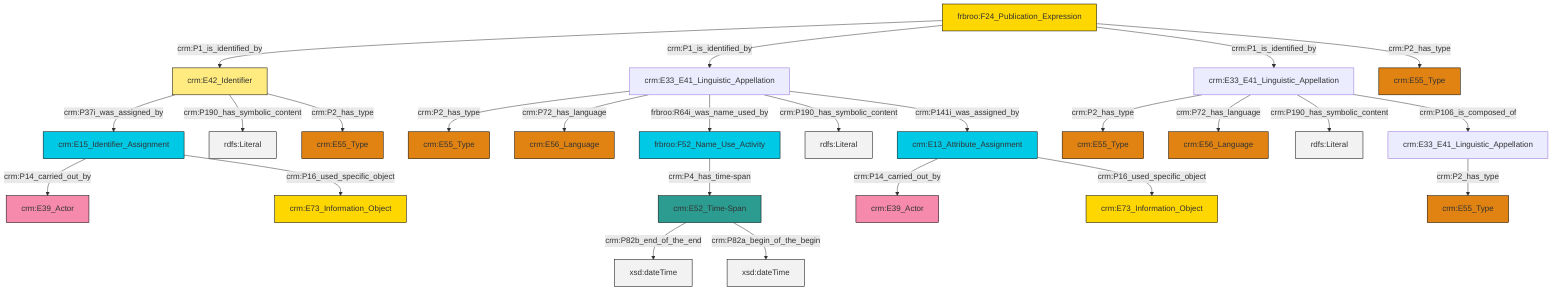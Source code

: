 graph TD
classDef Literal fill:#f2f2f2,stroke:#000000;
classDef CRM_Entity fill:#FFFFFF,stroke:#000000;
classDef Temporal_Entity fill:#00C9E6, stroke:#000000;
classDef Type fill:#E18312, stroke:#000000;
classDef Time-Span fill:#2C9C91, stroke:#000000;
classDef Appellation fill:#FFEB7F, stroke:#000000;
classDef Place fill:#008836, stroke:#000000;
classDef Persistent_Item fill:#B266B2, stroke:#000000;
classDef Conceptual_Object fill:#FFD700, stroke:#000000;
classDef Physical_Thing fill:#D2B48C, stroke:#000000;
classDef Actor fill:#f58aad, stroke:#000000;
classDef PC_Classes fill:#4ce600, stroke:#000000;
classDef Multi fill:#cccccc,stroke:#000000;

0["frbroo:F24_Publication_Expression"]:::Conceptual_Object -->|crm:P1_is_identified_by| 1["crm:E42_Identifier"]:::Appellation
2["frbroo:F52_Name_Use_Activity"]:::Temporal_Entity -->|crm:P4_has_time-span| 3["crm:E52_Time-Span"]:::Time-Span
3["crm:E52_Time-Span"]:::Time-Span -->|crm:P82b_end_of_the_end| 6[xsd:dateTime]:::Literal
9["crm:E15_Identifier_Assignment"]:::Temporal_Entity -->|crm:P14_carried_out_by| 10["crm:E39_Actor"]:::Actor
11["crm:E33_E41_Linguistic_Appellation"]:::Default -->|crm:P2_has_type| 12["crm:E55_Type"]:::Type
15["crm:E33_E41_Linguistic_Appellation"]:::Default -->|crm:P2_has_type| 16["crm:E55_Type"]:::Type
0["frbroo:F24_Publication_Expression"]:::Conceptual_Object -->|crm:P1_is_identified_by| 11["crm:E33_E41_Linguistic_Appellation"]:::Default
11["crm:E33_E41_Linguistic_Appellation"]:::Default -->|crm:P72_has_language| 7["crm:E56_Language"]:::Type
15["crm:E33_E41_Linguistic_Appellation"]:::Default -->|crm:P72_has_language| 21["crm:E56_Language"]:::Type
15["crm:E33_E41_Linguistic_Appellation"]:::Default -->|crm:P190_has_symbolic_content| 24[rdfs:Literal]:::Literal
1["crm:E42_Identifier"]:::Appellation -->|crm:P37i_was_assigned_by| 9["crm:E15_Identifier_Assignment"]:::Temporal_Entity
11["crm:E33_E41_Linguistic_Appellation"]:::Default -->|frbroo:R64i_was_name_used_by| 2["frbroo:F52_Name_Use_Activity"]:::Temporal_Entity
1["crm:E42_Identifier"]:::Appellation -->|crm:P190_has_symbolic_content| 33[rdfs:Literal]:::Literal
11["crm:E33_E41_Linguistic_Appellation"]:::Default -->|crm:P190_has_symbolic_content| 34[rdfs:Literal]:::Literal
4["crm:E13_Attribute_Assignment"]:::Temporal_Entity -->|crm:P14_carried_out_by| 31["crm:E39_Actor"]:::Actor
0["frbroo:F24_Publication_Expression"]:::Conceptual_Object -->|crm:P1_is_identified_by| 15["crm:E33_E41_Linguistic_Appellation"]:::Default
4["crm:E13_Attribute_Assignment"]:::Temporal_Entity -->|crm:P16_used_specific_object| 13["crm:E73_Information_Object"]:::Conceptual_Object
9["crm:E15_Identifier_Assignment"]:::Temporal_Entity -->|crm:P16_used_specific_object| 40["crm:E73_Information_Object"]:::Conceptual_Object
1["crm:E42_Identifier"]:::Appellation -->|crm:P2_has_type| 28["crm:E55_Type"]:::Type
0["frbroo:F24_Publication_Expression"]:::Conceptual_Object -->|crm:P2_has_type| 25["crm:E55_Type"]:::Type
15["crm:E33_E41_Linguistic_Appellation"]:::Default -->|crm:P106_is_composed_of| 17["crm:E33_E41_Linguistic_Appellation"]:::Default
11["crm:E33_E41_Linguistic_Appellation"]:::Default -->|crm:P141i_was_assigned_by| 4["crm:E13_Attribute_Assignment"]:::Temporal_Entity
3["crm:E52_Time-Span"]:::Time-Span -->|crm:P82a_begin_of_the_begin| 46[xsd:dateTime]:::Literal
17["crm:E33_E41_Linguistic_Appellation"]:::Default -->|crm:P2_has_type| 19["crm:E55_Type"]:::Type